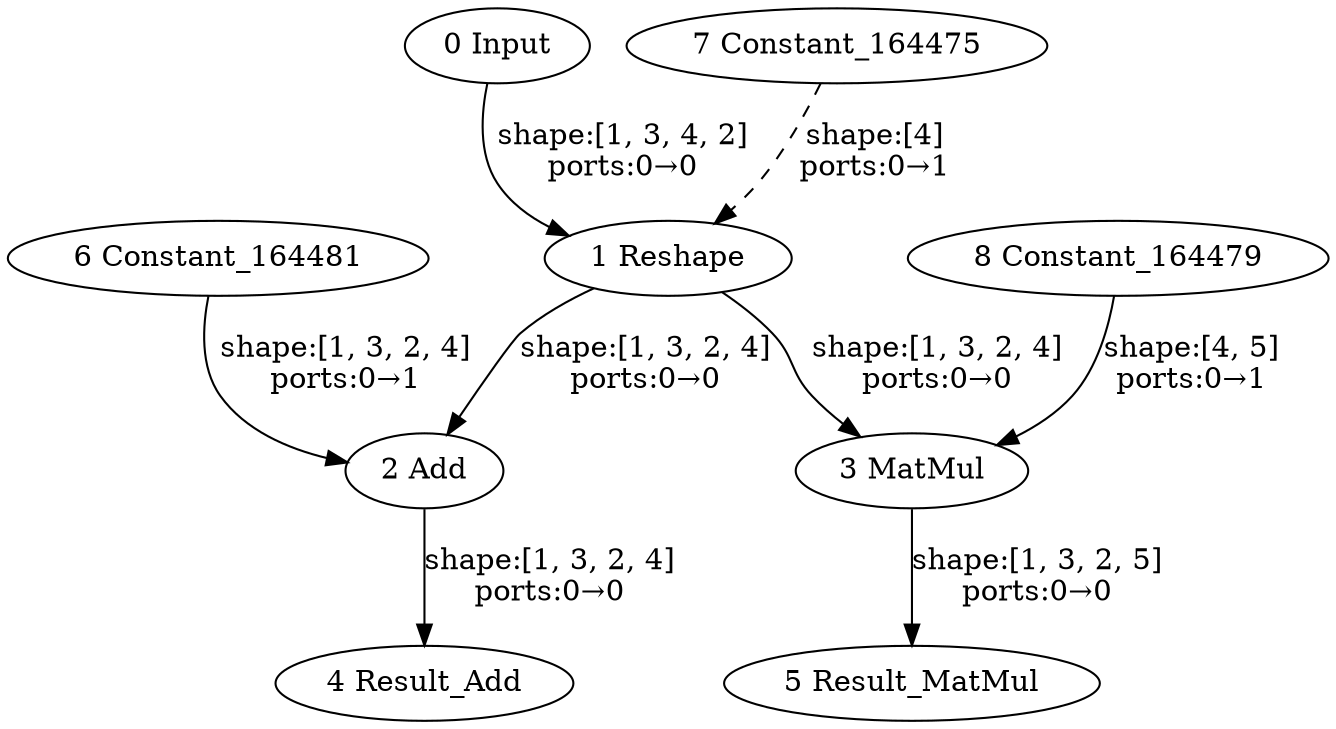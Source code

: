 strict digraph  {
"0 Input" [id=0, type=Parameter];
"1 Reshape" [id=1, type=Reshape];
"2 Add" [id=2, type=Add];
"3 MatMul" [id=3, type=MatMul];
"4 Result_Add" [id=4, type=Result];
"5 Result_MatMul" [id=5, type=Result];
"6 Constant_164481" [id=6, type=Constant];
"7 Constant_164475" [id=7, type=Constant];
"8 Constant_164479" [id=8, type=Constant];
"0 Input" -> "1 Reshape"  [label="shape:[1, 3, 4, 2]\nports:0→0", style=solid];
"1 Reshape" -> "2 Add"  [label="shape:[1, 3, 2, 4]\nports:0→0", style=solid];
"1 Reshape" -> "3 MatMul"  [label="shape:[1, 3, 2, 4]\nports:0→0", style=solid];
"2 Add" -> "4 Result_Add"  [label="shape:[1, 3, 2, 4]\nports:0→0", style=solid];
"3 MatMul" -> "5 Result_MatMul"  [label="shape:[1, 3, 2, 5]\nports:0→0", style=solid];
"6 Constant_164481" -> "2 Add"  [label="shape:[1, 3, 2, 4]\nports:0→1", style=solid];
"7 Constant_164475" -> "1 Reshape"  [label="shape:[4]\nports:0→1", style=dashed];
"8 Constant_164479" -> "3 MatMul"  [label="shape:[4, 5]\nports:0→1", style=solid];
}
